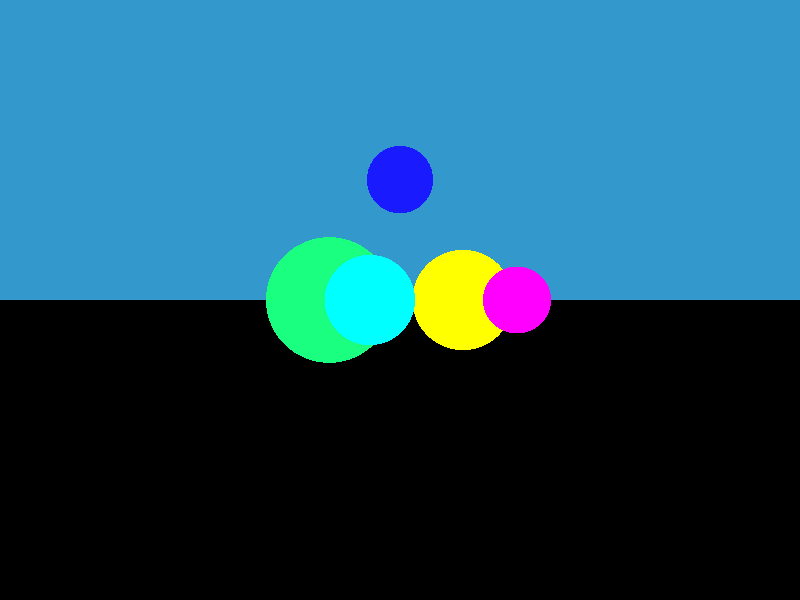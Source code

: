 // cs174, assignment 1 sample file (RIGHT HANDED)

//default camera pointing down negative z - case 0
camera {
location  <0, 0, 20>
up        <0,  1,  0>
right     <1.33333, 0,  0>
look_at   <0, 0, 0>
}

//camera pointing down positive x - case 1
//camera {
//location  <-14, 0,0> 
//up        <0,  1,  0>
//right     <0, 0,  1.3333>
//look_at   <0, 0, 0>
//}

//camera pointing down negative x - case 2
//camera {
//location  <14, 0,0> 
//up        <0,  1,  0>
//right     <0, 0,  -1.3333>
//look_at   <0, 0, 0>
//}

//camera pointing around 45 degrees
//camera {
//location  <7, 0,7> 
//up        <0,  1,  0>
//right     <.94, 0,  -.94>
//look_at   <0, 0, 0>
//}


light_source {<-100, 100, 100> color rgb <1.5, 1.5, 1.5>}

sphere { <0, 0, 0>, 1
  pigment { color rgb <1.0, 0.0, 1.0>}
  finish {ambient 0.2 diffuse 0.4 refraction 1.0 ior 1.33}
  translate <-3.5, 0, 2>
}

sphere { <0, 0, 0>,1.5 
  pigment { color rgb <0.0, 1.0, 1.0>}
  finish {ambient 0.0 diffuse 0.8 reflection 1.0}
  translate <1, 0, 0>
}

sphere { <0, 0, 0>,2 
  pigment { color rgb <1.0, 1.0, 0.0>}
  finish {ambient 0.2 diffuse 0.4 specular 0.1 roughness 0.01}
  translate <-2.5, 0, -4>
}

sphere { <0, 0, 0>, 2.5
  pigment { color rgb <0.1, 1.0, 0.5>}
  finish {ambient 0.2 diffuse 0.4 specular 0.1 roughness 0.01}
  translate <2.8, 0, -4>
}

sphere { <0, 0, 0>, 1.1 
  pigment { color rgb <0.1, 0.1, 1.0>}
  finish {ambient 0.2 diffuse 0.4 specular 0.1 roughness 0.01 reflection 0.8}
  translate <0, 4, 0>
}

plane {<0, 1, 0>, -4
      pigment {color rgb <0.2, 0.6, 0.8>}
      finish {ambient 0.4 diffuse 0.8 reflection 0.5}
      translate <0, 15, 0>
}